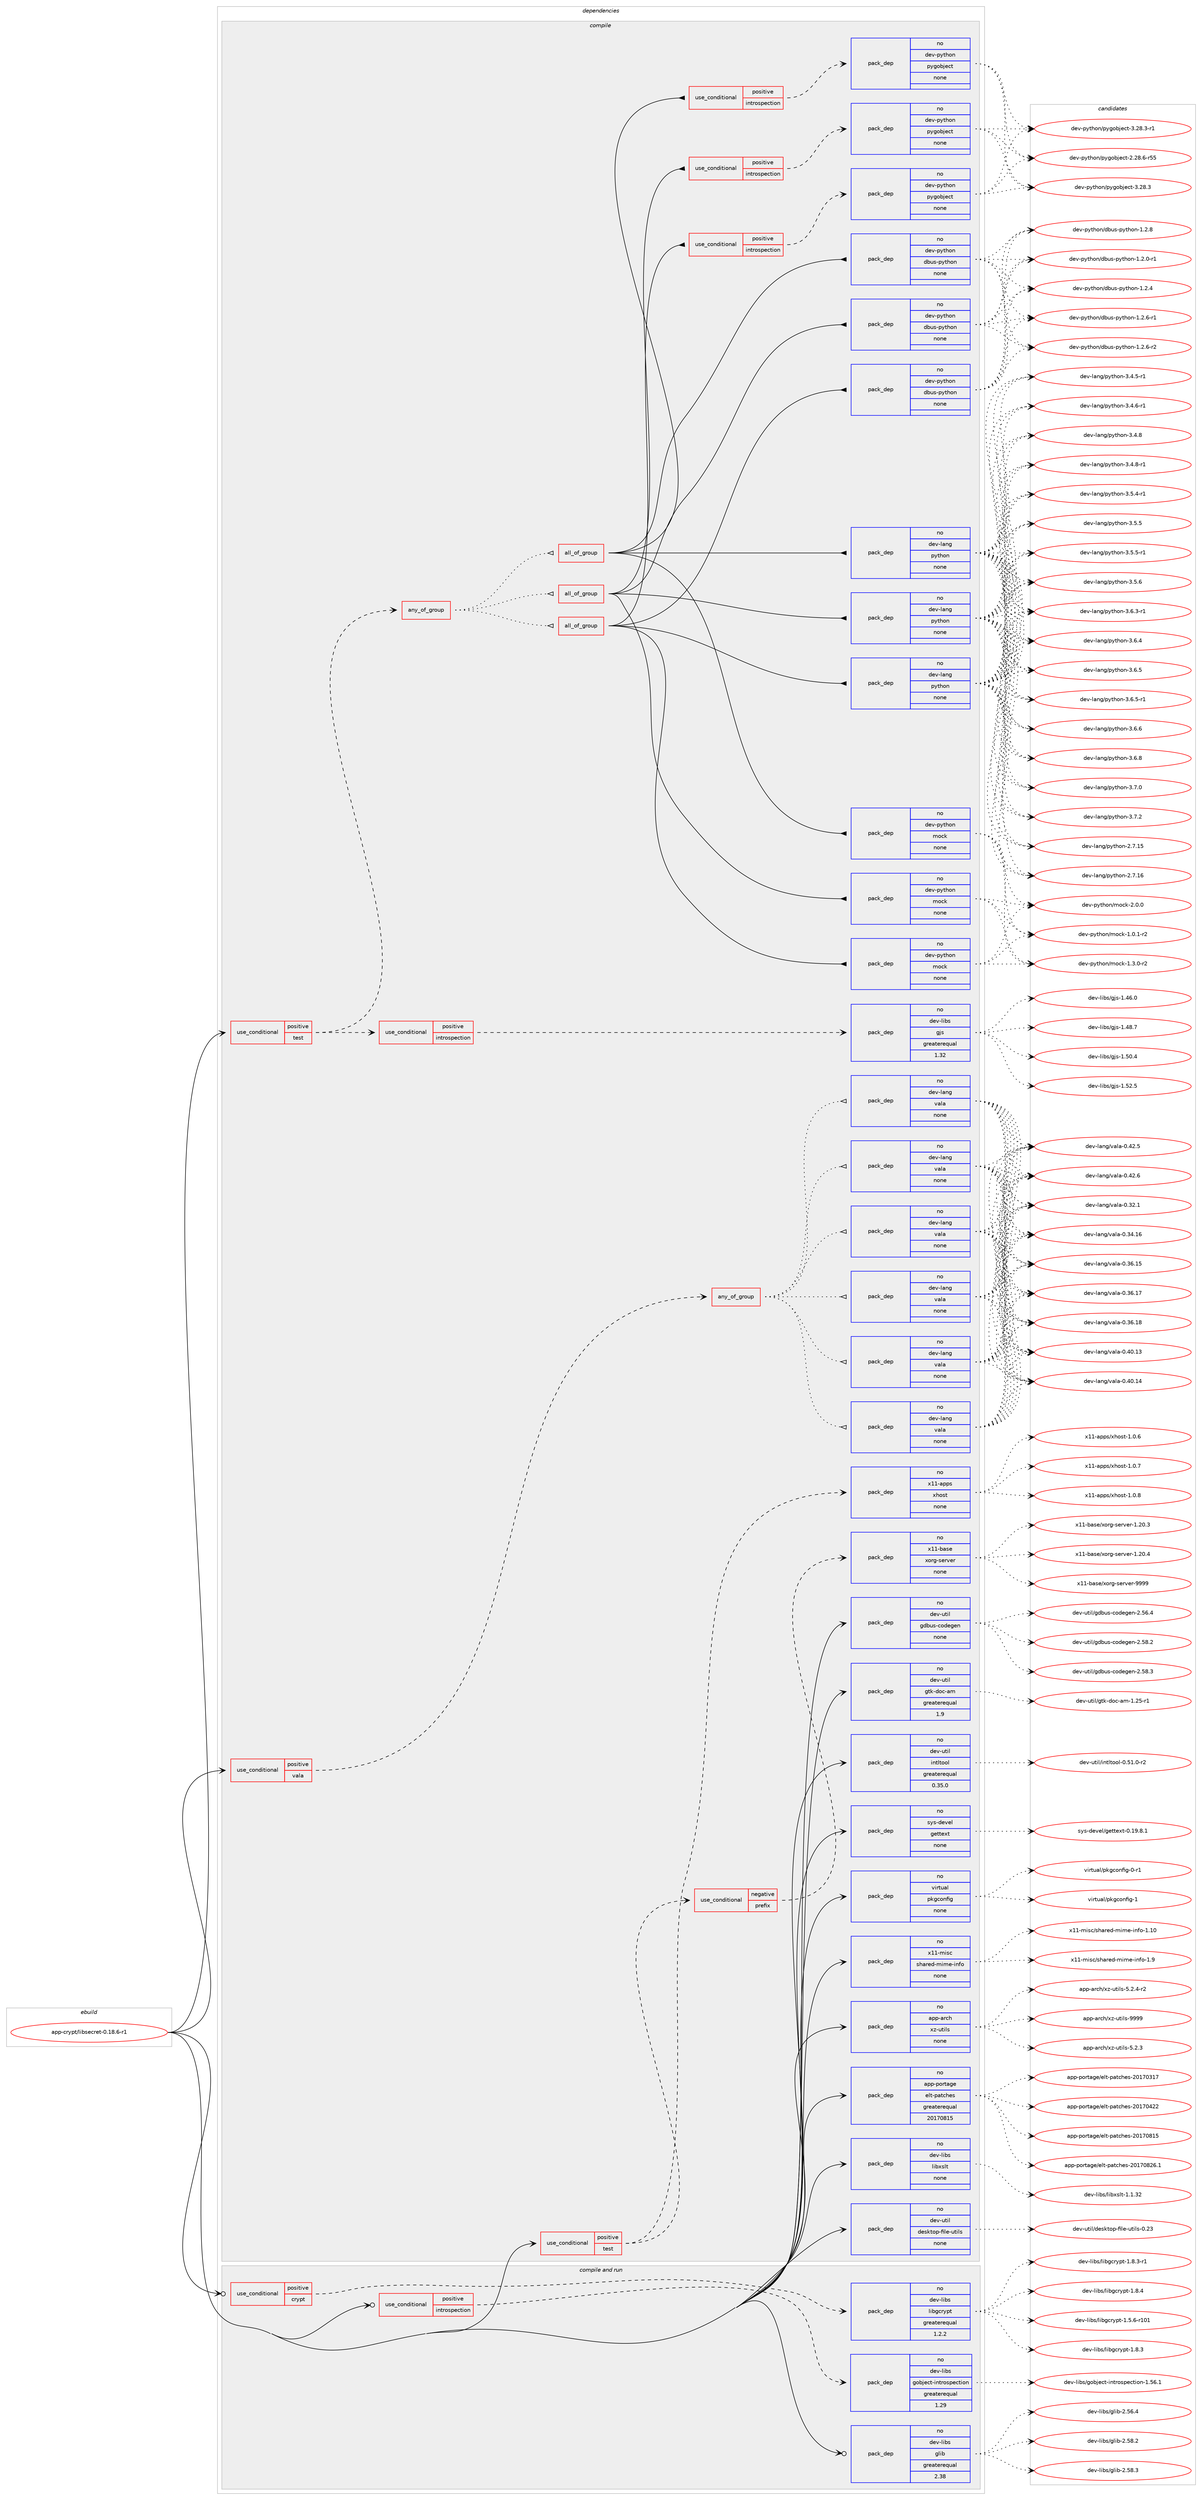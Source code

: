 digraph prolog {

# *************
# Graph options
# *************

newrank=true;
concentrate=true;
compound=true;
graph [rankdir=LR,fontname=Helvetica,fontsize=10,ranksep=1.5];#, ranksep=2.5, nodesep=0.2];
edge  [arrowhead=vee];
node  [fontname=Helvetica,fontsize=10];

# **********
# The ebuild
# **********

subgraph cluster_leftcol {
color=gray;
rank=same;
label=<<i>ebuild</i>>;
id [label="app-crypt/libsecret-0.18.6-r1", color=red, width=4, href="../app-crypt/libsecret-0.18.6-r1.svg"];
}

# ****************
# The dependencies
# ****************

subgraph cluster_midcol {
color=gray;
label=<<i>dependencies</i>>;
subgraph cluster_compile {
fillcolor="#eeeeee";
style=filled;
label=<<i>compile</i>>;
subgraph cond347772 {
dependency1276072 [label=<<TABLE BORDER="0" CELLBORDER="1" CELLSPACING="0" CELLPADDING="4"><TR><TD ROWSPAN="3" CELLPADDING="10">use_conditional</TD></TR><TR><TD>positive</TD></TR><TR><TD>test</TD></TR></TABLE>>, shape=none, color=red];
subgraph any19298 {
dependency1276073 [label=<<TABLE BORDER="0" CELLBORDER="1" CELLSPACING="0" CELLPADDING="4"><TR><TD CELLPADDING="10">any_of_group</TD></TR></TABLE>>, shape=none, color=red];subgraph all524 {
dependency1276074 [label=<<TABLE BORDER="0" CELLBORDER="1" CELLSPACING="0" CELLPADDING="4"><TR><TD CELLPADDING="10">all_of_group</TD></TR></TABLE>>, shape=none, color=red];subgraph pack908481 {
dependency1276075 [label=<<TABLE BORDER="0" CELLBORDER="1" CELLSPACING="0" CELLPADDING="4" WIDTH="220"><TR><TD ROWSPAN="6" CELLPADDING="30">pack_dep</TD></TR><TR><TD WIDTH="110">no</TD></TR><TR><TD>dev-lang</TD></TR><TR><TD>python</TD></TR><TR><TD>none</TD></TR><TR><TD></TD></TR></TABLE>>, shape=none, color=blue];
}
dependency1276074:e -> dependency1276075:w [weight=20,style="solid",arrowhead="inv"];
subgraph pack908482 {
dependency1276076 [label=<<TABLE BORDER="0" CELLBORDER="1" CELLSPACING="0" CELLPADDING="4" WIDTH="220"><TR><TD ROWSPAN="6" CELLPADDING="30">pack_dep</TD></TR><TR><TD WIDTH="110">no</TD></TR><TR><TD>dev-python</TD></TR><TR><TD>mock</TD></TR><TR><TD>none</TD></TR><TR><TD></TD></TR></TABLE>>, shape=none, color=blue];
}
dependency1276074:e -> dependency1276076:w [weight=20,style="solid",arrowhead="inv"];
subgraph pack908483 {
dependency1276077 [label=<<TABLE BORDER="0" CELLBORDER="1" CELLSPACING="0" CELLPADDING="4" WIDTH="220"><TR><TD ROWSPAN="6" CELLPADDING="30">pack_dep</TD></TR><TR><TD WIDTH="110">no</TD></TR><TR><TD>dev-python</TD></TR><TR><TD>dbus-python</TD></TR><TR><TD>none</TD></TR><TR><TD></TD></TR></TABLE>>, shape=none, color=blue];
}
dependency1276074:e -> dependency1276077:w [weight=20,style="solid",arrowhead="inv"];
subgraph cond347773 {
dependency1276078 [label=<<TABLE BORDER="0" CELLBORDER="1" CELLSPACING="0" CELLPADDING="4"><TR><TD ROWSPAN="3" CELLPADDING="10">use_conditional</TD></TR><TR><TD>positive</TD></TR><TR><TD>introspection</TD></TR></TABLE>>, shape=none, color=red];
subgraph pack908484 {
dependency1276079 [label=<<TABLE BORDER="0" CELLBORDER="1" CELLSPACING="0" CELLPADDING="4" WIDTH="220"><TR><TD ROWSPAN="6" CELLPADDING="30">pack_dep</TD></TR><TR><TD WIDTH="110">no</TD></TR><TR><TD>dev-python</TD></TR><TR><TD>pygobject</TD></TR><TR><TD>none</TD></TR><TR><TD></TD></TR></TABLE>>, shape=none, color=blue];
}
dependency1276078:e -> dependency1276079:w [weight=20,style="dashed",arrowhead="vee"];
}
dependency1276074:e -> dependency1276078:w [weight=20,style="solid",arrowhead="inv"];
}
dependency1276073:e -> dependency1276074:w [weight=20,style="dotted",arrowhead="oinv"];
subgraph all525 {
dependency1276080 [label=<<TABLE BORDER="0" CELLBORDER="1" CELLSPACING="0" CELLPADDING="4"><TR><TD CELLPADDING="10">all_of_group</TD></TR></TABLE>>, shape=none, color=red];subgraph pack908485 {
dependency1276081 [label=<<TABLE BORDER="0" CELLBORDER="1" CELLSPACING="0" CELLPADDING="4" WIDTH="220"><TR><TD ROWSPAN="6" CELLPADDING="30">pack_dep</TD></TR><TR><TD WIDTH="110">no</TD></TR><TR><TD>dev-lang</TD></TR><TR><TD>python</TD></TR><TR><TD>none</TD></TR><TR><TD></TD></TR></TABLE>>, shape=none, color=blue];
}
dependency1276080:e -> dependency1276081:w [weight=20,style="solid",arrowhead="inv"];
subgraph pack908486 {
dependency1276082 [label=<<TABLE BORDER="0" CELLBORDER="1" CELLSPACING="0" CELLPADDING="4" WIDTH="220"><TR><TD ROWSPAN="6" CELLPADDING="30">pack_dep</TD></TR><TR><TD WIDTH="110">no</TD></TR><TR><TD>dev-python</TD></TR><TR><TD>mock</TD></TR><TR><TD>none</TD></TR><TR><TD></TD></TR></TABLE>>, shape=none, color=blue];
}
dependency1276080:e -> dependency1276082:w [weight=20,style="solid",arrowhead="inv"];
subgraph pack908487 {
dependency1276083 [label=<<TABLE BORDER="0" CELLBORDER="1" CELLSPACING="0" CELLPADDING="4" WIDTH="220"><TR><TD ROWSPAN="6" CELLPADDING="30">pack_dep</TD></TR><TR><TD WIDTH="110">no</TD></TR><TR><TD>dev-python</TD></TR><TR><TD>dbus-python</TD></TR><TR><TD>none</TD></TR><TR><TD></TD></TR></TABLE>>, shape=none, color=blue];
}
dependency1276080:e -> dependency1276083:w [weight=20,style="solid",arrowhead="inv"];
subgraph cond347774 {
dependency1276084 [label=<<TABLE BORDER="0" CELLBORDER="1" CELLSPACING="0" CELLPADDING="4"><TR><TD ROWSPAN="3" CELLPADDING="10">use_conditional</TD></TR><TR><TD>positive</TD></TR><TR><TD>introspection</TD></TR></TABLE>>, shape=none, color=red];
subgraph pack908488 {
dependency1276085 [label=<<TABLE BORDER="0" CELLBORDER="1" CELLSPACING="0" CELLPADDING="4" WIDTH="220"><TR><TD ROWSPAN="6" CELLPADDING="30">pack_dep</TD></TR><TR><TD WIDTH="110">no</TD></TR><TR><TD>dev-python</TD></TR><TR><TD>pygobject</TD></TR><TR><TD>none</TD></TR><TR><TD></TD></TR></TABLE>>, shape=none, color=blue];
}
dependency1276084:e -> dependency1276085:w [weight=20,style="dashed",arrowhead="vee"];
}
dependency1276080:e -> dependency1276084:w [weight=20,style="solid",arrowhead="inv"];
}
dependency1276073:e -> dependency1276080:w [weight=20,style="dotted",arrowhead="oinv"];
subgraph all526 {
dependency1276086 [label=<<TABLE BORDER="0" CELLBORDER="1" CELLSPACING="0" CELLPADDING="4"><TR><TD CELLPADDING="10">all_of_group</TD></TR></TABLE>>, shape=none, color=red];subgraph pack908489 {
dependency1276087 [label=<<TABLE BORDER="0" CELLBORDER="1" CELLSPACING="0" CELLPADDING="4" WIDTH="220"><TR><TD ROWSPAN="6" CELLPADDING="30">pack_dep</TD></TR><TR><TD WIDTH="110">no</TD></TR><TR><TD>dev-lang</TD></TR><TR><TD>python</TD></TR><TR><TD>none</TD></TR><TR><TD></TD></TR></TABLE>>, shape=none, color=blue];
}
dependency1276086:e -> dependency1276087:w [weight=20,style="solid",arrowhead="inv"];
subgraph pack908490 {
dependency1276088 [label=<<TABLE BORDER="0" CELLBORDER="1" CELLSPACING="0" CELLPADDING="4" WIDTH="220"><TR><TD ROWSPAN="6" CELLPADDING="30">pack_dep</TD></TR><TR><TD WIDTH="110">no</TD></TR><TR><TD>dev-python</TD></TR><TR><TD>mock</TD></TR><TR><TD>none</TD></TR><TR><TD></TD></TR></TABLE>>, shape=none, color=blue];
}
dependency1276086:e -> dependency1276088:w [weight=20,style="solid",arrowhead="inv"];
subgraph pack908491 {
dependency1276089 [label=<<TABLE BORDER="0" CELLBORDER="1" CELLSPACING="0" CELLPADDING="4" WIDTH="220"><TR><TD ROWSPAN="6" CELLPADDING="30">pack_dep</TD></TR><TR><TD WIDTH="110">no</TD></TR><TR><TD>dev-python</TD></TR><TR><TD>dbus-python</TD></TR><TR><TD>none</TD></TR><TR><TD></TD></TR></TABLE>>, shape=none, color=blue];
}
dependency1276086:e -> dependency1276089:w [weight=20,style="solid",arrowhead="inv"];
subgraph cond347775 {
dependency1276090 [label=<<TABLE BORDER="0" CELLBORDER="1" CELLSPACING="0" CELLPADDING="4"><TR><TD ROWSPAN="3" CELLPADDING="10">use_conditional</TD></TR><TR><TD>positive</TD></TR><TR><TD>introspection</TD></TR></TABLE>>, shape=none, color=red];
subgraph pack908492 {
dependency1276091 [label=<<TABLE BORDER="0" CELLBORDER="1" CELLSPACING="0" CELLPADDING="4" WIDTH="220"><TR><TD ROWSPAN="6" CELLPADDING="30">pack_dep</TD></TR><TR><TD WIDTH="110">no</TD></TR><TR><TD>dev-python</TD></TR><TR><TD>pygobject</TD></TR><TR><TD>none</TD></TR><TR><TD></TD></TR></TABLE>>, shape=none, color=blue];
}
dependency1276090:e -> dependency1276091:w [weight=20,style="dashed",arrowhead="vee"];
}
dependency1276086:e -> dependency1276090:w [weight=20,style="solid",arrowhead="inv"];
}
dependency1276073:e -> dependency1276086:w [weight=20,style="dotted",arrowhead="oinv"];
}
dependency1276072:e -> dependency1276073:w [weight=20,style="dashed",arrowhead="vee"];
subgraph cond347776 {
dependency1276092 [label=<<TABLE BORDER="0" CELLBORDER="1" CELLSPACING="0" CELLPADDING="4"><TR><TD ROWSPAN="3" CELLPADDING="10">use_conditional</TD></TR><TR><TD>positive</TD></TR><TR><TD>introspection</TD></TR></TABLE>>, shape=none, color=red];
subgraph pack908493 {
dependency1276093 [label=<<TABLE BORDER="0" CELLBORDER="1" CELLSPACING="0" CELLPADDING="4" WIDTH="220"><TR><TD ROWSPAN="6" CELLPADDING="30">pack_dep</TD></TR><TR><TD WIDTH="110">no</TD></TR><TR><TD>dev-libs</TD></TR><TR><TD>gjs</TD></TR><TR><TD>greaterequal</TD></TR><TR><TD>1.32</TD></TR></TABLE>>, shape=none, color=blue];
}
dependency1276092:e -> dependency1276093:w [weight=20,style="dashed",arrowhead="vee"];
}
dependency1276072:e -> dependency1276092:w [weight=20,style="dashed",arrowhead="vee"];
}
id:e -> dependency1276072:w [weight=20,style="solid",arrowhead="vee"];
subgraph cond347777 {
dependency1276094 [label=<<TABLE BORDER="0" CELLBORDER="1" CELLSPACING="0" CELLPADDING="4"><TR><TD ROWSPAN="3" CELLPADDING="10">use_conditional</TD></TR><TR><TD>positive</TD></TR><TR><TD>test</TD></TR></TABLE>>, shape=none, color=red];
subgraph cond347778 {
dependency1276095 [label=<<TABLE BORDER="0" CELLBORDER="1" CELLSPACING="0" CELLPADDING="4"><TR><TD ROWSPAN="3" CELLPADDING="10">use_conditional</TD></TR><TR><TD>negative</TD></TR><TR><TD>prefix</TD></TR></TABLE>>, shape=none, color=red];
subgraph pack908494 {
dependency1276096 [label=<<TABLE BORDER="0" CELLBORDER="1" CELLSPACING="0" CELLPADDING="4" WIDTH="220"><TR><TD ROWSPAN="6" CELLPADDING="30">pack_dep</TD></TR><TR><TD WIDTH="110">no</TD></TR><TR><TD>x11-base</TD></TR><TR><TD>xorg-server</TD></TR><TR><TD>none</TD></TR><TR><TD></TD></TR></TABLE>>, shape=none, color=blue];
}
dependency1276095:e -> dependency1276096:w [weight=20,style="dashed",arrowhead="vee"];
}
dependency1276094:e -> dependency1276095:w [weight=20,style="dashed",arrowhead="vee"];
subgraph pack908495 {
dependency1276097 [label=<<TABLE BORDER="0" CELLBORDER="1" CELLSPACING="0" CELLPADDING="4" WIDTH="220"><TR><TD ROWSPAN="6" CELLPADDING="30">pack_dep</TD></TR><TR><TD WIDTH="110">no</TD></TR><TR><TD>x11-apps</TD></TR><TR><TD>xhost</TD></TR><TR><TD>none</TD></TR><TR><TD></TD></TR></TABLE>>, shape=none, color=blue];
}
dependency1276094:e -> dependency1276097:w [weight=20,style="dashed",arrowhead="vee"];
}
id:e -> dependency1276094:w [weight=20,style="solid",arrowhead="vee"];
subgraph cond347779 {
dependency1276098 [label=<<TABLE BORDER="0" CELLBORDER="1" CELLSPACING="0" CELLPADDING="4"><TR><TD ROWSPAN="3" CELLPADDING="10">use_conditional</TD></TR><TR><TD>positive</TD></TR><TR><TD>vala</TD></TR></TABLE>>, shape=none, color=red];
subgraph any19299 {
dependency1276099 [label=<<TABLE BORDER="0" CELLBORDER="1" CELLSPACING="0" CELLPADDING="4"><TR><TD CELLPADDING="10">any_of_group</TD></TR></TABLE>>, shape=none, color=red];subgraph pack908496 {
dependency1276100 [label=<<TABLE BORDER="0" CELLBORDER="1" CELLSPACING="0" CELLPADDING="4" WIDTH="220"><TR><TD ROWSPAN="6" CELLPADDING="30">pack_dep</TD></TR><TR><TD WIDTH="110">no</TD></TR><TR><TD>dev-lang</TD></TR><TR><TD>vala</TD></TR><TR><TD>none</TD></TR><TR><TD></TD></TR></TABLE>>, shape=none, color=blue];
}
dependency1276099:e -> dependency1276100:w [weight=20,style="dotted",arrowhead="oinv"];
subgraph pack908497 {
dependency1276101 [label=<<TABLE BORDER="0" CELLBORDER="1" CELLSPACING="0" CELLPADDING="4" WIDTH="220"><TR><TD ROWSPAN="6" CELLPADDING="30">pack_dep</TD></TR><TR><TD WIDTH="110">no</TD></TR><TR><TD>dev-lang</TD></TR><TR><TD>vala</TD></TR><TR><TD>none</TD></TR><TR><TD></TD></TR></TABLE>>, shape=none, color=blue];
}
dependency1276099:e -> dependency1276101:w [weight=20,style="dotted",arrowhead="oinv"];
subgraph pack908498 {
dependency1276102 [label=<<TABLE BORDER="0" CELLBORDER="1" CELLSPACING="0" CELLPADDING="4" WIDTH="220"><TR><TD ROWSPAN="6" CELLPADDING="30">pack_dep</TD></TR><TR><TD WIDTH="110">no</TD></TR><TR><TD>dev-lang</TD></TR><TR><TD>vala</TD></TR><TR><TD>none</TD></TR><TR><TD></TD></TR></TABLE>>, shape=none, color=blue];
}
dependency1276099:e -> dependency1276102:w [weight=20,style="dotted",arrowhead="oinv"];
subgraph pack908499 {
dependency1276103 [label=<<TABLE BORDER="0" CELLBORDER="1" CELLSPACING="0" CELLPADDING="4" WIDTH="220"><TR><TD ROWSPAN="6" CELLPADDING="30">pack_dep</TD></TR><TR><TD WIDTH="110">no</TD></TR><TR><TD>dev-lang</TD></TR><TR><TD>vala</TD></TR><TR><TD>none</TD></TR><TR><TD></TD></TR></TABLE>>, shape=none, color=blue];
}
dependency1276099:e -> dependency1276103:w [weight=20,style="dotted",arrowhead="oinv"];
subgraph pack908500 {
dependency1276104 [label=<<TABLE BORDER="0" CELLBORDER="1" CELLSPACING="0" CELLPADDING="4" WIDTH="220"><TR><TD ROWSPAN="6" CELLPADDING="30">pack_dep</TD></TR><TR><TD WIDTH="110">no</TD></TR><TR><TD>dev-lang</TD></TR><TR><TD>vala</TD></TR><TR><TD>none</TD></TR><TR><TD></TD></TR></TABLE>>, shape=none, color=blue];
}
dependency1276099:e -> dependency1276104:w [weight=20,style="dotted",arrowhead="oinv"];
subgraph pack908501 {
dependency1276105 [label=<<TABLE BORDER="0" CELLBORDER="1" CELLSPACING="0" CELLPADDING="4" WIDTH="220"><TR><TD ROWSPAN="6" CELLPADDING="30">pack_dep</TD></TR><TR><TD WIDTH="110">no</TD></TR><TR><TD>dev-lang</TD></TR><TR><TD>vala</TD></TR><TR><TD>none</TD></TR><TR><TD></TD></TR></TABLE>>, shape=none, color=blue];
}
dependency1276099:e -> dependency1276105:w [weight=20,style="dotted",arrowhead="oinv"];
}
dependency1276098:e -> dependency1276099:w [weight=20,style="dashed",arrowhead="vee"];
}
id:e -> dependency1276098:w [weight=20,style="solid",arrowhead="vee"];
subgraph pack908502 {
dependency1276106 [label=<<TABLE BORDER="0" CELLBORDER="1" CELLSPACING="0" CELLPADDING="4" WIDTH="220"><TR><TD ROWSPAN="6" CELLPADDING="30">pack_dep</TD></TR><TR><TD WIDTH="110">no</TD></TR><TR><TD>app-arch</TD></TR><TR><TD>xz-utils</TD></TR><TR><TD>none</TD></TR><TR><TD></TD></TR></TABLE>>, shape=none, color=blue];
}
id:e -> dependency1276106:w [weight=20,style="solid",arrowhead="vee"];
subgraph pack908503 {
dependency1276107 [label=<<TABLE BORDER="0" CELLBORDER="1" CELLSPACING="0" CELLPADDING="4" WIDTH="220"><TR><TD ROWSPAN="6" CELLPADDING="30">pack_dep</TD></TR><TR><TD WIDTH="110">no</TD></TR><TR><TD>app-portage</TD></TR><TR><TD>elt-patches</TD></TR><TR><TD>greaterequal</TD></TR><TR><TD>20170815</TD></TR></TABLE>>, shape=none, color=blue];
}
id:e -> dependency1276107:w [weight=20,style="solid",arrowhead="vee"];
subgraph pack908504 {
dependency1276108 [label=<<TABLE BORDER="0" CELLBORDER="1" CELLSPACING="0" CELLPADDING="4" WIDTH="220"><TR><TD ROWSPAN="6" CELLPADDING="30">pack_dep</TD></TR><TR><TD WIDTH="110">no</TD></TR><TR><TD>dev-libs</TD></TR><TR><TD>libxslt</TD></TR><TR><TD>none</TD></TR><TR><TD></TD></TR></TABLE>>, shape=none, color=blue];
}
id:e -> dependency1276108:w [weight=20,style="solid",arrowhead="vee"];
subgraph pack908505 {
dependency1276109 [label=<<TABLE BORDER="0" CELLBORDER="1" CELLSPACING="0" CELLPADDING="4" WIDTH="220"><TR><TD ROWSPAN="6" CELLPADDING="30">pack_dep</TD></TR><TR><TD WIDTH="110">no</TD></TR><TR><TD>dev-util</TD></TR><TR><TD>desktop-file-utils</TD></TR><TR><TD>none</TD></TR><TR><TD></TD></TR></TABLE>>, shape=none, color=blue];
}
id:e -> dependency1276109:w [weight=20,style="solid",arrowhead="vee"];
subgraph pack908506 {
dependency1276110 [label=<<TABLE BORDER="0" CELLBORDER="1" CELLSPACING="0" CELLPADDING="4" WIDTH="220"><TR><TD ROWSPAN="6" CELLPADDING="30">pack_dep</TD></TR><TR><TD WIDTH="110">no</TD></TR><TR><TD>dev-util</TD></TR><TR><TD>gdbus-codegen</TD></TR><TR><TD>none</TD></TR><TR><TD></TD></TR></TABLE>>, shape=none, color=blue];
}
id:e -> dependency1276110:w [weight=20,style="solid",arrowhead="vee"];
subgraph pack908507 {
dependency1276111 [label=<<TABLE BORDER="0" CELLBORDER="1" CELLSPACING="0" CELLPADDING="4" WIDTH="220"><TR><TD ROWSPAN="6" CELLPADDING="30">pack_dep</TD></TR><TR><TD WIDTH="110">no</TD></TR><TR><TD>dev-util</TD></TR><TR><TD>gtk-doc-am</TD></TR><TR><TD>greaterequal</TD></TR><TR><TD>1.9</TD></TR></TABLE>>, shape=none, color=blue];
}
id:e -> dependency1276111:w [weight=20,style="solid",arrowhead="vee"];
subgraph pack908508 {
dependency1276112 [label=<<TABLE BORDER="0" CELLBORDER="1" CELLSPACING="0" CELLPADDING="4" WIDTH="220"><TR><TD ROWSPAN="6" CELLPADDING="30">pack_dep</TD></TR><TR><TD WIDTH="110">no</TD></TR><TR><TD>dev-util</TD></TR><TR><TD>intltool</TD></TR><TR><TD>greaterequal</TD></TR><TR><TD>0.35.0</TD></TR></TABLE>>, shape=none, color=blue];
}
id:e -> dependency1276112:w [weight=20,style="solid",arrowhead="vee"];
subgraph pack908509 {
dependency1276113 [label=<<TABLE BORDER="0" CELLBORDER="1" CELLSPACING="0" CELLPADDING="4" WIDTH="220"><TR><TD ROWSPAN="6" CELLPADDING="30">pack_dep</TD></TR><TR><TD WIDTH="110">no</TD></TR><TR><TD>sys-devel</TD></TR><TR><TD>gettext</TD></TR><TR><TD>none</TD></TR><TR><TD></TD></TR></TABLE>>, shape=none, color=blue];
}
id:e -> dependency1276113:w [weight=20,style="solid",arrowhead="vee"];
subgraph pack908510 {
dependency1276114 [label=<<TABLE BORDER="0" CELLBORDER="1" CELLSPACING="0" CELLPADDING="4" WIDTH="220"><TR><TD ROWSPAN="6" CELLPADDING="30">pack_dep</TD></TR><TR><TD WIDTH="110">no</TD></TR><TR><TD>virtual</TD></TR><TR><TD>pkgconfig</TD></TR><TR><TD>none</TD></TR><TR><TD></TD></TR></TABLE>>, shape=none, color=blue];
}
id:e -> dependency1276114:w [weight=20,style="solid",arrowhead="vee"];
subgraph pack908511 {
dependency1276115 [label=<<TABLE BORDER="0" CELLBORDER="1" CELLSPACING="0" CELLPADDING="4" WIDTH="220"><TR><TD ROWSPAN="6" CELLPADDING="30">pack_dep</TD></TR><TR><TD WIDTH="110">no</TD></TR><TR><TD>x11-misc</TD></TR><TR><TD>shared-mime-info</TD></TR><TR><TD>none</TD></TR><TR><TD></TD></TR></TABLE>>, shape=none, color=blue];
}
id:e -> dependency1276115:w [weight=20,style="solid",arrowhead="vee"];
}
subgraph cluster_compileandrun {
fillcolor="#eeeeee";
style=filled;
label=<<i>compile and run</i>>;
subgraph cond347780 {
dependency1276116 [label=<<TABLE BORDER="0" CELLBORDER="1" CELLSPACING="0" CELLPADDING="4"><TR><TD ROWSPAN="3" CELLPADDING="10">use_conditional</TD></TR><TR><TD>positive</TD></TR><TR><TD>crypt</TD></TR></TABLE>>, shape=none, color=red];
subgraph pack908512 {
dependency1276117 [label=<<TABLE BORDER="0" CELLBORDER="1" CELLSPACING="0" CELLPADDING="4" WIDTH="220"><TR><TD ROWSPAN="6" CELLPADDING="30">pack_dep</TD></TR><TR><TD WIDTH="110">no</TD></TR><TR><TD>dev-libs</TD></TR><TR><TD>libgcrypt</TD></TR><TR><TD>greaterequal</TD></TR><TR><TD>1.2.2</TD></TR></TABLE>>, shape=none, color=blue];
}
dependency1276116:e -> dependency1276117:w [weight=20,style="dashed",arrowhead="vee"];
}
id:e -> dependency1276116:w [weight=20,style="solid",arrowhead="odotvee"];
subgraph cond347781 {
dependency1276118 [label=<<TABLE BORDER="0" CELLBORDER="1" CELLSPACING="0" CELLPADDING="4"><TR><TD ROWSPAN="3" CELLPADDING="10">use_conditional</TD></TR><TR><TD>positive</TD></TR><TR><TD>introspection</TD></TR></TABLE>>, shape=none, color=red];
subgraph pack908513 {
dependency1276119 [label=<<TABLE BORDER="0" CELLBORDER="1" CELLSPACING="0" CELLPADDING="4" WIDTH="220"><TR><TD ROWSPAN="6" CELLPADDING="30">pack_dep</TD></TR><TR><TD WIDTH="110">no</TD></TR><TR><TD>dev-libs</TD></TR><TR><TD>gobject-introspection</TD></TR><TR><TD>greaterequal</TD></TR><TR><TD>1.29</TD></TR></TABLE>>, shape=none, color=blue];
}
dependency1276118:e -> dependency1276119:w [weight=20,style="dashed",arrowhead="vee"];
}
id:e -> dependency1276118:w [weight=20,style="solid",arrowhead="odotvee"];
subgraph pack908514 {
dependency1276120 [label=<<TABLE BORDER="0" CELLBORDER="1" CELLSPACING="0" CELLPADDING="4" WIDTH="220"><TR><TD ROWSPAN="6" CELLPADDING="30">pack_dep</TD></TR><TR><TD WIDTH="110">no</TD></TR><TR><TD>dev-libs</TD></TR><TR><TD>glib</TD></TR><TR><TD>greaterequal</TD></TR><TR><TD>2.38</TD></TR></TABLE>>, shape=none, color=blue];
}
id:e -> dependency1276120:w [weight=20,style="solid",arrowhead="odotvee"];
}
subgraph cluster_run {
fillcolor="#eeeeee";
style=filled;
label=<<i>run</i>>;
}
}

# **************
# The candidates
# **************

subgraph cluster_choices {
rank=same;
color=gray;
label=<<i>candidates</i>>;

subgraph choice908481 {
color=black;
nodesep=1;
choice10010111845108971101034711212111610411111045504655464953 [label="dev-lang/python-2.7.15", color=red, width=4,href="../dev-lang/python-2.7.15.svg"];
choice10010111845108971101034711212111610411111045504655464954 [label="dev-lang/python-2.7.16", color=red, width=4,href="../dev-lang/python-2.7.16.svg"];
choice1001011184510897110103471121211161041111104551465246534511449 [label="dev-lang/python-3.4.5-r1", color=red, width=4,href="../dev-lang/python-3.4.5-r1.svg"];
choice1001011184510897110103471121211161041111104551465246544511449 [label="dev-lang/python-3.4.6-r1", color=red, width=4,href="../dev-lang/python-3.4.6-r1.svg"];
choice100101118451089711010347112121116104111110455146524656 [label="dev-lang/python-3.4.8", color=red, width=4,href="../dev-lang/python-3.4.8.svg"];
choice1001011184510897110103471121211161041111104551465246564511449 [label="dev-lang/python-3.4.8-r1", color=red, width=4,href="../dev-lang/python-3.4.8-r1.svg"];
choice1001011184510897110103471121211161041111104551465346524511449 [label="dev-lang/python-3.5.4-r1", color=red, width=4,href="../dev-lang/python-3.5.4-r1.svg"];
choice100101118451089711010347112121116104111110455146534653 [label="dev-lang/python-3.5.5", color=red, width=4,href="../dev-lang/python-3.5.5.svg"];
choice1001011184510897110103471121211161041111104551465346534511449 [label="dev-lang/python-3.5.5-r1", color=red, width=4,href="../dev-lang/python-3.5.5-r1.svg"];
choice100101118451089711010347112121116104111110455146534654 [label="dev-lang/python-3.5.6", color=red, width=4,href="../dev-lang/python-3.5.6.svg"];
choice1001011184510897110103471121211161041111104551465446514511449 [label="dev-lang/python-3.6.3-r1", color=red, width=4,href="../dev-lang/python-3.6.3-r1.svg"];
choice100101118451089711010347112121116104111110455146544652 [label="dev-lang/python-3.6.4", color=red, width=4,href="../dev-lang/python-3.6.4.svg"];
choice100101118451089711010347112121116104111110455146544653 [label="dev-lang/python-3.6.5", color=red, width=4,href="../dev-lang/python-3.6.5.svg"];
choice1001011184510897110103471121211161041111104551465446534511449 [label="dev-lang/python-3.6.5-r1", color=red, width=4,href="../dev-lang/python-3.6.5-r1.svg"];
choice100101118451089711010347112121116104111110455146544654 [label="dev-lang/python-3.6.6", color=red, width=4,href="../dev-lang/python-3.6.6.svg"];
choice100101118451089711010347112121116104111110455146544656 [label="dev-lang/python-3.6.8", color=red, width=4,href="../dev-lang/python-3.6.8.svg"];
choice100101118451089711010347112121116104111110455146554648 [label="dev-lang/python-3.7.0", color=red, width=4,href="../dev-lang/python-3.7.0.svg"];
choice100101118451089711010347112121116104111110455146554650 [label="dev-lang/python-3.7.2", color=red, width=4,href="../dev-lang/python-3.7.2.svg"];
dependency1276075:e -> choice10010111845108971101034711212111610411111045504655464953:w [style=dotted,weight="100"];
dependency1276075:e -> choice10010111845108971101034711212111610411111045504655464954:w [style=dotted,weight="100"];
dependency1276075:e -> choice1001011184510897110103471121211161041111104551465246534511449:w [style=dotted,weight="100"];
dependency1276075:e -> choice1001011184510897110103471121211161041111104551465246544511449:w [style=dotted,weight="100"];
dependency1276075:e -> choice100101118451089711010347112121116104111110455146524656:w [style=dotted,weight="100"];
dependency1276075:e -> choice1001011184510897110103471121211161041111104551465246564511449:w [style=dotted,weight="100"];
dependency1276075:e -> choice1001011184510897110103471121211161041111104551465346524511449:w [style=dotted,weight="100"];
dependency1276075:e -> choice100101118451089711010347112121116104111110455146534653:w [style=dotted,weight="100"];
dependency1276075:e -> choice1001011184510897110103471121211161041111104551465346534511449:w [style=dotted,weight="100"];
dependency1276075:e -> choice100101118451089711010347112121116104111110455146534654:w [style=dotted,weight="100"];
dependency1276075:e -> choice1001011184510897110103471121211161041111104551465446514511449:w [style=dotted,weight="100"];
dependency1276075:e -> choice100101118451089711010347112121116104111110455146544652:w [style=dotted,weight="100"];
dependency1276075:e -> choice100101118451089711010347112121116104111110455146544653:w [style=dotted,weight="100"];
dependency1276075:e -> choice1001011184510897110103471121211161041111104551465446534511449:w [style=dotted,weight="100"];
dependency1276075:e -> choice100101118451089711010347112121116104111110455146544654:w [style=dotted,weight="100"];
dependency1276075:e -> choice100101118451089711010347112121116104111110455146544656:w [style=dotted,weight="100"];
dependency1276075:e -> choice100101118451089711010347112121116104111110455146554648:w [style=dotted,weight="100"];
dependency1276075:e -> choice100101118451089711010347112121116104111110455146554650:w [style=dotted,weight="100"];
}
subgraph choice908482 {
color=black;
nodesep=1;
choice1001011184511212111610411111047109111991074549464846494511450 [label="dev-python/mock-1.0.1-r2", color=red, width=4,href="../dev-python/mock-1.0.1-r2.svg"];
choice1001011184511212111610411111047109111991074549465146484511450 [label="dev-python/mock-1.3.0-r2", color=red, width=4,href="../dev-python/mock-1.3.0-r2.svg"];
choice100101118451121211161041111104710911199107455046484648 [label="dev-python/mock-2.0.0", color=red, width=4,href="../dev-python/mock-2.0.0.svg"];
dependency1276076:e -> choice1001011184511212111610411111047109111991074549464846494511450:w [style=dotted,weight="100"];
dependency1276076:e -> choice1001011184511212111610411111047109111991074549465146484511450:w [style=dotted,weight="100"];
dependency1276076:e -> choice100101118451121211161041111104710911199107455046484648:w [style=dotted,weight="100"];
}
subgraph choice908483 {
color=black;
nodesep=1;
choice100101118451121211161041111104710098117115451121211161041111104549465046484511449 [label="dev-python/dbus-python-1.2.0-r1", color=red, width=4,href="../dev-python/dbus-python-1.2.0-r1.svg"];
choice10010111845112121116104111110471009811711545112121116104111110454946504652 [label="dev-python/dbus-python-1.2.4", color=red, width=4,href="../dev-python/dbus-python-1.2.4.svg"];
choice100101118451121211161041111104710098117115451121211161041111104549465046544511449 [label="dev-python/dbus-python-1.2.6-r1", color=red, width=4,href="../dev-python/dbus-python-1.2.6-r1.svg"];
choice100101118451121211161041111104710098117115451121211161041111104549465046544511450 [label="dev-python/dbus-python-1.2.6-r2", color=red, width=4,href="../dev-python/dbus-python-1.2.6-r2.svg"];
choice10010111845112121116104111110471009811711545112121116104111110454946504656 [label="dev-python/dbus-python-1.2.8", color=red, width=4,href="../dev-python/dbus-python-1.2.8.svg"];
dependency1276077:e -> choice100101118451121211161041111104710098117115451121211161041111104549465046484511449:w [style=dotted,weight="100"];
dependency1276077:e -> choice10010111845112121116104111110471009811711545112121116104111110454946504652:w [style=dotted,weight="100"];
dependency1276077:e -> choice100101118451121211161041111104710098117115451121211161041111104549465046544511449:w [style=dotted,weight="100"];
dependency1276077:e -> choice100101118451121211161041111104710098117115451121211161041111104549465046544511450:w [style=dotted,weight="100"];
dependency1276077:e -> choice10010111845112121116104111110471009811711545112121116104111110454946504656:w [style=dotted,weight="100"];
}
subgraph choice908484 {
color=black;
nodesep=1;
choice1001011184511212111610411111047112121103111981061019911645504650564654451145353 [label="dev-python/pygobject-2.28.6-r55", color=red, width=4,href="../dev-python/pygobject-2.28.6-r55.svg"];
choice1001011184511212111610411111047112121103111981061019911645514650564651 [label="dev-python/pygobject-3.28.3", color=red, width=4,href="../dev-python/pygobject-3.28.3.svg"];
choice10010111845112121116104111110471121211031119810610199116455146505646514511449 [label="dev-python/pygobject-3.28.3-r1", color=red, width=4,href="../dev-python/pygobject-3.28.3-r1.svg"];
dependency1276079:e -> choice1001011184511212111610411111047112121103111981061019911645504650564654451145353:w [style=dotted,weight="100"];
dependency1276079:e -> choice1001011184511212111610411111047112121103111981061019911645514650564651:w [style=dotted,weight="100"];
dependency1276079:e -> choice10010111845112121116104111110471121211031119810610199116455146505646514511449:w [style=dotted,weight="100"];
}
subgraph choice908485 {
color=black;
nodesep=1;
choice10010111845108971101034711212111610411111045504655464953 [label="dev-lang/python-2.7.15", color=red, width=4,href="../dev-lang/python-2.7.15.svg"];
choice10010111845108971101034711212111610411111045504655464954 [label="dev-lang/python-2.7.16", color=red, width=4,href="../dev-lang/python-2.7.16.svg"];
choice1001011184510897110103471121211161041111104551465246534511449 [label="dev-lang/python-3.4.5-r1", color=red, width=4,href="../dev-lang/python-3.4.5-r1.svg"];
choice1001011184510897110103471121211161041111104551465246544511449 [label="dev-lang/python-3.4.6-r1", color=red, width=4,href="../dev-lang/python-3.4.6-r1.svg"];
choice100101118451089711010347112121116104111110455146524656 [label="dev-lang/python-3.4.8", color=red, width=4,href="../dev-lang/python-3.4.8.svg"];
choice1001011184510897110103471121211161041111104551465246564511449 [label="dev-lang/python-3.4.8-r1", color=red, width=4,href="../dev-lang/python-3.4.8-r1.svg"];
choice1001011184510897110103471121211161041111104551465346524511449 [label="dev-lang/python-3.5.4-r1", color=red, width=4,href="../dev-lang/python-3.5.4-r1.svg"];
choice100101118451089711010347112121116104111110455146534653 [label="dev-lang/python-3.5.5", color=red, width=4,href="../dev-lang/python-3.5.5.svg"];
choice1001011184510897110103471121211161041111104551465346534511449 [label="dev-lang/python-3.5.5-r1", color=red, width=4,href="../dev-lang/python-3.5.5-r1.svg"];
choice100101118451089711010347112121116104111110455146534654 [label="dev-lang/python-3.5.6", color=red, width=4,href="../dev-lang/python-3.5.6.svg"];
choice1001011184510897110103471121211161041111104551465446514511449 [label="dev-lang/python-3.6.3-r1", color=red, width=4,href="../dev-lang/python-3.6.3-r1.svg"];
choice100101118451089711010347112121116104111110455146544652 [label="dev-lang/python-3.6.4", color=red, width=4,href="../dev-lang/python-3.6.4.svg"];
choice100101118451089711010347112121116104111110455146544653 [label="dev-lang/python-3.6.5", color=red, width=4,href="../dev-lang/python-3.6.5.svg"];
choice1001011184510897110103471121211161041111104551465446534511449 [label="dev-lang/python-3.6.5-r1", color=red, width=4,href="../dev-lang/python-3.6.5-r1.svg"];
choice100101118451089711010347112121116104111110455146544654 [label="dev-lang/python-3.6.6", color=red, width=4,href="../dev-lang/python-3.6.6.svg"];
choice100101118451089711010347112121116104111110455146544656 [label="dev-lang/python-3.6.8", color=red, width=4,href="../dev-lang/python-3.6.8.svg"];
choice100101118451089711010347112121116104111110455146554648 [label="dev-lang/python-3.7.0", color=red, width=4,href="../dev-lang/python-3.7.0.svg"];
choice100101118451089711010347112121116104111110455146554650 [label="dev-lang/python-3.7.2", color=red, width=4,href="../dev-lang/python-3.7.2.svg"];
dependency1276081:e -> choice10010111845108971101034711212111610411111045504655464953:w [style=dotted,weight="100"];
dependency1276081:e -> choice10010111845108971101034711212111610411111045504655464954:w [style=dotted,weight="100"];
dependency1276081:e -> choice1001011184510897110103471121211161041111104551465246534511449:w [style=dotted,weight="100"];
dependency1276081:e -> choice1001011184510897110103471121211161041111104551465246544511449:w [style=dotted,weight="100"];
dependency1276081:e -> choice100101118451089711010347112121116104111110455146524656:w [style=dotted,weight="100"];
dependency1276081:e -> choice1001011184510897110103471121211161041111104551465246564511449:w [style=dotted,weight="100"];
dependency1276081:e -> choice1001011184510897110103471121211161041111104551465346524511449:w [style=dotted,weight="100"];
dependency1276081:e -> choice100101118451089711010347112121116104111110455146534653:w [style=dotted,weight="100"];
dependency1276081:e -> choice1001011184510897110103471121211161041111104551465346534511449:w [style=dotted,weight="100"];
dependency1276081:e -> choice100101118451089711010347112121116104111110455146534654:w [style=dotted,weight="100"];
dependency1276081:e -> choice1001011184510897110103471121211161041111104551465446514511449:w [style=dotted,weight="100"];
dependency1276081:e -> choice100101118451089711010347112121116104111110455146544652:w [style=dotted,weight="100"];
dependency1276081:e -> choice100101118451089711010347112121116104111110455146544653:w [style=dotted,weight="100"];
dependency1276081:e -> choice1001011184510897110103471121211161041111104551465446534511449:w [style=dotted,weight="100"];
dependency1276081:e -> choice100101118451089711010347112121116104111110455146544654:w [style=dotted,weight="100"];
dependency1276081:e -> choice100101118451089711010347112121116104111110455146544656:w [style=dotted,weight="100"];
dependency1276081:e -> choice100101118451089711010347112121116104111110455146554648:w [style=dotted,weight="100"];
dependency1276081:e -> choice100101118451089711010347112121116104111110455146554650:w [style=dotted,weight="100"];
}
subgraph choice908486 {
color=black;
nodesep=1;
choice1001011184511212111610411111047109111991074549464846494511450 [label="dev-python/mock-1.0.1-r2", color=red, width=4,href="../dev-python/mock-1.0.1-r2.svg"];
choice1001011184511212111610411111047109111991074549465146484511450 [label="dev-python/mock-1.3.0-r2", color=red, width=4,href="../dev-python/mock-1.3.0-r2.svg"];
choice100101118451121211161041111104710911199107455046484648 [label="dev-python/mock-2.0.0", color=red, width=4,href="../dev-python/mock-2.0.0.svg"];
dependency1276082:e -> choice1001011184511212111610411111047109111991074549464846494511450:w [style=dotted,weight="100"];
dependency1276082:e -> choice1001011184511212111610411111047109111991074549465146484511450:w [style=dotted,weight="100"];
dependency1276082:e -> choice100101118451121211161041111104710911199107455046484648:w [style=dotted,weight="100"];
}
subgraph choice908487 {
color=black;
nodesep=1;
choice100101118451121211161041111104710098117115451121211161041111104549465046484511449 [label="dev-python/dbus-python-1.2.0-r1", color=red, width=4,href="../dev-python/dbus-python-1.2.0-r1.svg"];
choice10010111845112121116104111110471009811711545112121116104111110454946504652 [label="dev-python/dbus-python-1.2.4", color=red, width=4,href="../dev-python/dbus-python-1.2.4.svg"];
choice100101118451121211161041111104710098117115451121211161041111104549465046544511449 [label="dev-python/dbus-python-1.2.6-r1", color=red, width=4,href="../dev-python/dbus-python-1.2.6-r1.svg"];
choice100101118451121211161041111104710098117115451121211161041111104549465046544511450 [label="dev-python/dbus-python-1.2.6-r2", color=red, width=4,href="../dev-python/dbus-python-1.2.6-r2.svg"];
choice10010111845112121116104111110471009811711545112121116104111110454946504656 [label="dev-python/dbus-python-1.2.8", color=red, width=4,href="../dev-python/dbus-python-1.2.8.svg"];
dependency1276083:e -> choice100101118451121211161041111104710098117115451121211161041111104549465046484511449:w [style=dotted,weight="100"];
dependency1276083:e -> choice10010111845112121116104111110471009811711545112121116104111110454946504652:w [style=dotted,weight="100"];
dependency1276083:e -> choice100101118451121211161041111104710098117115451121211161041111104549465046544511449:w [style=dotted,weight="100"];
dependency1276083:e -> choice100101118451121211161041111104710098117115451121211161041111104549465046544511450:w [style=dotted,weight="100"];
dependency1276083:e -> choice10010111845112121116104111110471009811711545112121116104111110454946504656:w [style=dotted,weight="100"];
}
subgraph choice908488 {
color=black;
nodesep=1;
choice1001011184511212111610411111047112121103111981061019911645504650564654451145353 [label="dev-python/pygobject-2.28.6-r55", color=red, width=4,href="../dev-python/pygobject-2.28.6-r55.svg"];
choice1001011184511212111610411111047112121103111981061019911645514650564651 [label="dev-python/pygobject-3.28.3", color=red, width=4,href="../dev-python/pygobject-3.28.3.svg"];
choice10010111845112121116104111110471121211031119810610199116455146505646514511449 [label="dev-python/pygobject-3.28.3-r1", color=red, width=4,href="../dev-python/pygobject-3.28.3-r1.svg"];
dependency1276085:e -> choice1001011184511212111610411111047112121103111981061019911645504650564654451145353:w [style=dotted,weight="100"];
dependency1276085:e -> choice1001011184511212111610411111047112121103111981061019911645514650564651:w [style=dotted,weight="100"];
dependency1276085:e -> choice10010111845112121116104111110471121211031119810610199116455146505646514511449:w [style=dotted,weight="100"];
}
subgraph choice908489 {
color=black;
nodesep=1;
choice10010111845108971101034711212111610411111045504655464953 [label="dev-lang/python-2.7.15", color=red, width=4,href="../dev-lang/python-2.7.15.svg"];
choice10010111845108971101034711212111610411111045504655464954 [label="dev-lang/python-2.7.16", color=red, width=4,href="../dev-lang/python-2.7.16.svg"];
choice1001011184510897110103471121211161041111104551465246534511449 [label="dev-lang/python-3.4.5-r1", color=red, width=4,href="../dev-lang/python-3.4.5-r1.svg"];
choice1001011184510897110103471121211161041111104551465246544511449 [label="dev-lang/python-3.4.6-r1", color=red, width=4,href="../dev-lang/python-3.4.6-r1.svg"];
choice100101118451089711010347112121116104111110455146524656 [label="dev-lang/python-3.4.8", color=red, width=4,href="../dev-lang/python-3.4.8.svg"];
choice1001011184510897110103471121211161041111104551465246564511449 [label="dev-lang/python-3.4.8-r1", color=red, width=4,href="../dev-lang/python-3.4.8-r1.svg"];
choice1001011184510897110103471121211161041111104551465346524511449 [label="dev-lang/python-3.5.4-r1", color=red, width=4,href="../dev-lang/python-3.5.4-r1.svg"];
choice100101118451089711010347112121116104111110455146534653 [label="dev-lang/python-3.5.5", color=red, width=4,href="../dev-lang/python-3.5.5.svg"];
choice1001011184510897110103471121211161041111104551465346534511449 [label="dev-lang/python-3.5.5-r1", color=red, width=4,href="../dev-lang/python-3.5.5-r1.svg"];
choice100101118451089711010347112121116104111110455146534654 [label="dev-lang/python-3.5.6", color=red, width=4,href="../dev-lang/python-3.5.6.svg"];
choice1001011184510897110103471121211161041111104551465446514511449 [label="dev-lang/python-3.6.3-r1", color=red, width=4,href="../dev-lang/python-3.6.3-r1.svg"];
choice100101118451089711010347112121116104111110455146544652 [label="dev-lang/python-3.6.4", color=red, width=4,href="../dev-lang/python-3.6.4.svg"];
choice100101118451089711010347112121116104111110455146544653 [label="dev-lang/python-3.6.5", color=red, width=4,href="../dev-lang/python-3.6.5.svg"];
choice1001011184510897110103471121211161041111104551465446534511449 [label="dev-lang/python-3.6.5-r1", color=red, width=4,href="../dev-lang/python-3.6.5-r1.svg"];
choice100101118451089711010347112121116104111110455146544654 [label="dev-lang/python-3.6.6", color=red, width=4,href="../dev-lang/python-3.6.6.svg"];
choice100101118451089711010347112121116104111110455146544656 [label="dev-lang/python-3.6.8", color=red, width=4,href="../dev-lang/python-3.6.8.svg"];
choice100101118451089711010347112121116104111110455146554648 [label="dev-lang/python-3.7.0", color=red, width=4,href="../dev-lang/python-3.7.0.svg"];
choice100101118451089711010347112121116104111110455146554650 [label="dev-lang/python-3.7.2", color=red, width=4,href="../dev-lang/python-3.7.2.svg"];
dependency1276087:e -> choice10010111845108971101034711212111610411111045504655464953:w [style=dotted,weight="100"];
dependency1276087:e -> choice10010111845108971101034711212111610411111045504655464954:w [style=dotted,weight="100"];
dependency1276087:e -> choice1001011184510897110103471121211161041111104551465246534511449:w [style=dotted,weight="100"];
dependency1276087:e -> choice1001011184510897110103471121211161041111104551465246544511449:w [style=dotted,weight="100"];
dependency1276087:e -> choice100101118451089711010347112121116104111110455146524656:w [style=dotted,weight="100"];
dependency1276087:e -> choice1001011184510897110103471121211161041111104551465246564511449:w [style=dotted,weight="100"];
dependency1276087:e -> choice1001011184510897110103471121211161041111104551465346524511449:w [style=dotted,weight="100"];
dependency1276087:e -> choice100101118451089711010347112121116104111110455146534653:w [style=dotted,weight="100"];
dependency1276087:e -> choice1001011184510897110103471121211161041111104551465346534511449:w [style=dotted,weight="100"];
dependency1276087:e -> choice100101118451089711010347112121116104111110455146534654:w [style=dotted,weight="100"];
dependency1276087:e -> choice1001011184510897110103471121211161041111104551465446514511449:w [style=dotted,weight="100"];
dependency1276087:e -> choice100101118451089711010347112121116104111110455146544652:w [style=dotted,weight="100"];
dependency1276087:e -> choice100101118451089711010347112121116104111110455146544653:w [style=dotted,weight="100"];
dependency1276087:e -> choice1001011184510897110103471121211161041111104551465446534511449:w [style=dotted,weight="100"];
dependency1276087:e -> choice100101118451089711010347112121116104111110455146544654:w [style=dotted,weight="100"];
dependency1276087:e -> choice100101118451089711010347112121116104111110455146544656:w [style=dotted,weight="100"];
dependency1276087:e -> choice100101118451089711010347112121116104111110455146554648:w [style=dotted,weight="100"];
dependency1276087:e -> choice100101118451089711010347112121116104111110455146554650:w [style=dotted,weight="100"];
}
subgraph choice908490 {
color=black;
nodesep=1;
choice1001011184511212111610411111047109111991074549464846494511450 [label="dev-python/mock-1.0.1-r2", color=red, width=4,href="../dev-python/mock-1.0.1-r2.svg"];
choice1001011184511212111610411111047109111991074549465146484511450 [label="dev-python/mock-1.3.0-r2", color=red, width=4,href="../dev-python/mock-1.3.0-r2.svg"];
choice100101118451121211161041111104710911199107455046484648 [label="dev-python/mock-2.0.0", color=red, width=4,href="../dev-python/mock-2.0.0.svg"];
dependency1276088:e -> choice1001011184511212111610411111047109111991074549464846494511450:w [style=dotted,weight="100"];
dependency1276088:e -> choice1001011184511212111610411111047109111991074549465146484511450:w [style=dotted,weight="100"];
dependency1276088:e -> choice100101118451121211161041111104710911199107455046484648:w [style=dotted,weight="100"];
}
subgraph choice908491 {
color=black;
nodesep=1;
choice100101118451121211161041111104710098117115451121211161041111104549465046484511449 [label="dev-python/dbus-python-1.2.0-r1", color=red, width=4,href="../dev-python/dbus-python-1.2.0-r1.svg"];
choice10010111845112121116104111110471009811711545112121116104111110454946504652 [label="dev-python/dbus-python-1.2.4", color=red, width=4,href="../dev-python/dbus-python-1.2.4.svg"];
choice100101118451121211161041111104710098117115451121211161041111104549465046544511449 [label="dev-python/dbus-python-1.2.6-r1", color=red, width=4,href="../dev-python/dbus-python-1.2.6-r1.svg"];
choice100101118451121211161041111104710098117115451121211161041111104549465046544511450 [label="dev-python/dbus-python-1.2.6-r2", color=red, width=4,href="../dev-python/dbus-python-1.2.6-r2.svg"];
choice10010111845112121116104111110471009811711545112121116104111110454946504656 [label="dev-python/dbus-python-1.2.8", color=red, width=4,href="../dev-python/dbus-python-1.2.8.svg"];
dependency1276089:e -> choice100101118451121211161041111104710098117115451121211161041111104549465046484511449:w [style=dotted,weight="100"];
dependency1276089:e -> choice10010111845112121116104111110471009811711545112121116104111110454946504652:w [style=dotted,weight="100"];
dependency1276089:e -> choice100101118451121211161041111104710098117115451121211161041111104549465046544511449:w [style=dotted,weight="100"];
dependency1276089:e -> choice100101118451121211161041111104710098117115451121211161041111104549465046544511450:w [style=dotted,weight="100"];
dependency1276089:e -> choice10010111845112121116104111110471009811711545112121116104111110454946504656:w [style=dotted,weight="100"];
}
subgraph choice908492 {
color=black;
nodesep=1;
choice1001011184511212111610411111047112121103111981061019911645504650564654451145353 [label="dev-python/pygobject-2.28.6-r55", color=red, width=4,href="../dev-python/pygobject-2.28.6-r55.svg"];
choice1001011184511212111610411111047112121103111981061019911645514650564651 [label="dev-python/pygobject-3.28.3", color=red, width=4,href="../dev-python/pygobject-3.28.3.svg"];
choice10010111845112121116104111110471121211031119810610199116455146505646514511449 [label="dev-python/pygobject-3.28.3-r1", color=red, width=4,href="../dev-python/pygobject-3.28.3-r1.svg"];
dependency1276091:e -> choice1001011184511212111610411111047112121103111981061019911645504650564654451145353:w [style=dotted,weight="100"];
dependency1276091:e -> choice1001011184511212111610411111047112121103111981061019911645514650564651:w [style=dotted,weight="100"];
dependency1276091:e -> choice10010111845112121116104111110471121211031119810610199116455146505646514511449:w [style=dotted,weight="100"];
}
subgraph choice908493 {
color=black;
nodesep=1;
choice10010111845108105981154710310611545494652544648 [label="dev-libs/gjs-1.46.0", color=red, width=4,href="../dev-libs/gjs-1.46.0.svg"];
choice10010111845108105981154710310611545494652564655 [label="dev-libs/gjs-1.48.7", color=red, width=4,href="../dev-libs/gjs-1.48.7.svg"];
choice10010111845108105981154710310611545494653484652 [label="dev-libs/gjs-1.50.4", color=red, width=4,href="../dev-libs/gjs-1.50.4.svg"];
choice10010111845108105981154710310611545494653504653 [label="dev-libs/gjs-1.52.5", color=red, width=4,href="../dev-libs/gjs-1.52.5.svg"];
dependency1276093:e -> choice10010111845108105981154710310611545494652544648:w [style=dotted,weight="100"];
dependency1276093:e -> choice10010111845108105981154710310611545494652564655:w [style=dotted,weight="100"];
dependency1276093:e -> choice10010111845108105981154710310611545494653484652:w [style=dotted,weight="100"];
dependency1276093:e -> choice10010111845108105981154710310611545494653504653:w [style=dotted,weight="100"];
}
subgraph choice908494 {
color=black;
nodesep=1;
choice1204949459897115101471201111141034511510111411810111445494650484651 [label="x11-base/xorg-server-1.20.3", color=red, width=4,href="../x11-base/xorg-server-1.20.3.svg"];
choice1204949459897115101471201111141034511510111411810111445494650484652 [label="x11-base/xorg-server-1.20.4", color=red, width=4,href="../x11-base/xorg-server-1.20.4.svg"];
choice120494945989711510147120111114103451151011141181011144557575757 [label="x11-base/xorg-server-9999", color=red, width=4,href="../x11-base/xorg-server-9999.svg"];
dependency1276096:e -> choice1204949459897115101471201111141034511510111411810111445494650484651:w [style=dotted,weight="100"];
dependency1276096:e -> choice1204949459897115101471201111141034511510111411810111445494650484652:w [style=dotted,weight="100"];
dependency1276096:e -> choice120494945989711510147120111114103451151011141181011144557575757:w [style=dotted,weight="100"];
}
subgraph choice908495 {
color=black;
nodesep=1;
choice1204949459711211211547120104111115116454946484654 [label="x11-apps/xhost-1.0.6", color=red, width=4,href="../x11-apps/xhost-1.0.6.svg"];
choice1204949459711211211547120104111115116454946484655 [label="x11-apps/xhost-1.0.7", color=red, width=4,href="../x11-apps/xhost-1.0.7.svg"];
choice1204949459711211211547120104111115116454946484656 [label="x11-apps/xhost-1.0.8", color=red, width=4,href="../x11-apps/xhost-1.0.8.svg"];
dependency1276097:e -> choice1204949459711211211547120104111115116454946484654:w [style=dotted,weight="100"];
dependency1276097:e -> choice1204949459711211211547120104111115116454946484655:w [style=dotted,weight="100"];
dependency1276097:e -> choice1204949459711211211547120104111115116454946484656:w [style=dotted,weight="100"];
}
subgraph choice908496 {
color=black;
nodesep=1;
choice100101118451089711010347118971089745484651504649 [label="dev-lang/vala-0.32.1", color=red, width=4,href="../dev-lang/vala-0.32.1.svg"];
choice10010111845108971101034711897108974548465152464954 [label="dev-lang/vala-0.34.16", color=red, width=4,href="../dev-lang/vala-0.34.16.svg"];
choice10010111845108971101034711897108974548465154464953 [label="dev-lang/vala-0.36.15", color=red, width=4,href="../dev-lang/vala-0.36.15.svg"];
choice10010111845108971101034711897108974548465154464955 [label="dev-lang/vala-0.36.17", color=red, width=4,href="../dev-lang/vala-0.36.17.svg"];
choice10010111845108971101034711897108974548465154464956 [label="dev-lang/vala-0.36.18", color=red, width=4,href="../dev-lang/vala-0.36.18.svg"];
choice10010111845108971101034711897108974548465248464951 [label="dev-lang/vala-0.40.13", color=red, width=4,href="../dev-lang/vala-0.40.13.svg"];
choice10010111845108971101034711897108974548465248464952 [label="dev-lang/vala-0.40.14", color=red, width=4,href="../dev-lang/vala-0.40.14.svg"];
choice100101118451089711010347118971089745484652504653 [label="dev-lang/vala-0.42.5", color=red, width=4,href="../dev-lang/vala-0.42.5.svg"];
choice100101118451089711010347118971089745484652504654 [label="dev-lang/vala-0.42.6", color=red, width=4,href="../dev-lang/vala-0.42.6.svg"];
dependency1276100:e -> choice100101118451089711010347118971089745484651504649:w [style=dotted,weight="100"];
dependency1276100:e -> choice10010111845108971101034711897108974548465152464954:w [style=dotted,weight="100"];
dependency1276100:e -> choice10010111845108971101034711897108974548465154464953:w [style=dotted,weight="100"];
dependency1276100:e -> choice10010111845108971101034711897108974548465154464955:w [style=dotted,weight="100"];
dependency1276100:e -> choice10010111845108971101034711897108974548465154464956:w [style=dotted,weight="100"];
dependency1276100:e -> choice10010111845108971101034711897108974548465248464951:w [style=dotted,weight="100"];
dependency1276100:e -> choice10010111845108971101034711897108974548465248464952:w [style=dotted,weight="100"];
dependency1276100:e -> choice100101118451089711010347118971089745484652504653:w [style=dotted,weight="100"];
dependency1276100:e -> choice100101118451089711010347118971089745484652504654:w [style=dotted,weight="100"];
}
subgraph choice908497 {
color=black;
nodesep=1;
choice100101118451089711010347118971089745484651504649 [label="dev-lang/vala-0.32.1", color=red, width=4,href="../dev-lang/vala-0.32.1.svg"];
choice10010111845108971101034711897108974548465152464954 [label="dev-lang/vala-0.34.16", color=red, width=4,href="../dev-lang/vala-0.34.16.svg"];
choice10010111845108971101034711897108974548465154464953 [label="dev-lang/vala-0.36.15", color=red, width=4,href="../dev-lang/vala-0.36.15.svg"];
choice10010111845108971101034711897108974548465154464955 [label="dev-lang/vala-0.36.17", color=red, width=4,href="../dev-lang/vala-0.36.17.svg"];
choice10010111845108971101034711897108974548465154464956 [label="dev-lang/vala-0.36.18", color=red, width=4,href="../dev-lang/vala-0.36.18.svg"];
choice10010111845108971101034711897108974548465248464951 [label="dev-lang/vala-0.40.13", color=red, width=4,href="../dev-lang/vala-0.40.13.svg"];
choice10010111845108971101034711897108974548465248464952 [label="dev-lang/vala-0.40.14", color=red, width=4,href="../dev-lang/vala-0.40.14.svg"];
choice100101118451089711010347118971089745484652504653 [label="dev-lang/vala-0.42.5", color=red, width=4,href="../dev-lang/vala-0.42.5.svg"];
choice100101118451089711010347118971089745484652504654 [label="dev-lang/vala-0.42.6", color=red, width=4,href="../dev-lang/vala-0.42.6.svg"];
dependency1276101:e -> choice100101118451089711010347118971089745484651504649:w [style=dotted,weight="100"];
dependency1276101:e -> choice10010111845108971101034711897108974548465152464954:w [style=dotted,weight="100"];
dependency1276101:e -> choice10010111845108971101034711897108974548465154464953:w [style=dotted,weight="100"];
dependency1276101:e -> choice10010111845108971101034711897108974548465154464955:w [style=dotted,weight="100"];
dependency1276101:e -> choice10010111845108971101034711897108974548465154464956:w [style=dotted,weight="100"];
dependency1276101:e -> choice10010111845108971101034711897108974548465248464951:w [style=dotted,weight="100"];
dependency1276101:e -> choice10010111845108971101034711897108974548465248464952:w [style=dotted,weight="100"];
dependency1276101:e -> choice100101118451089711010347118971089745484652504653:w [style=dotted,weight="100"];
dependency1276101:e -> choice100101118451089711010347118971089745484652504654:w [style=dotted,weight="100"];
}
subgraph choice908498 {
color=black;
nodesep=1;
choice100101118451089711010347118971089745484651504649 [label="dev-lang/vala-0.32.1", color=red, width=4,href="../dev-lang/vala-0.32.1.svg"];
choice10010111845108971101034711897108974548465152464954 [label="dev-lang/vala-0.34.16", color=red, width=4,href="../dev-lang/vala-0.34.16.svg"];
choice10010111845108971101034711897108974548465154464953 [label="dev-lang/vala-0.36.15", color=red, width=4,href="../dev-lang/vala-0.36.15.svg"];
choice10010111845108971101034711897108974548465154464955 [label="dev-lang/vala-0.36.17", color=red, width=4,href="../dev-lang/vala-0.36.17.svg"];
choice10010111845108971101034711897108974548465154464956 [label="dev-lang/vala-0.36.18", color=red, width=4,href="../dev-lang/vala-0.36.18.svg"];
choice10010111845108971101034711897108974548465248464951 [label="dev-lang/vala-0.40.13", color=red, width=4,href="../dev-lang/vala-0.40.13.svg"];
choice10010111845108971101034711897108974548465248464952 [label="dev-lang/vala-0.40.14", color=red, width=4,href="../dev-lang/vala-0.40.14.svg"];
choice100101118451089711010347118971089745484652504653 [label="dev-lang/vala-0.42.5", color=red, width=4,href="../dev-lang/vala-0.42.5.svg"];
choice100101118451089711010347118971089745484652504654 [label="dev-lang/vala-0.42.6", color=red, width=4,href="../dev-lang/vala-0.42.6.svg"];
dependency1276102:e -> choice100101118451089711010347118971089745484651504649:w [style=dotted,weight="100"];
dependency1276102:e -> choice10010111845108971101034711897108974548465152464954:w [style=dotted,weight="100"];
dependency1276102:e -> choice10010111845108971101034711897108974548465154464953:w [style=dotted,weight="100"];
dependency1276102:e -> choice10010111845108971101034711897108974548465154464955:w [style=dotted,weight="100"];
dependency1276102:e -> choice10010111845108971101034711897108974548465154464956:w [style=dotted,weight="100"];
dependency1276102:e -> choice10010111845108971101034711897108974548465248464951:w [style=dotted,weight="100"];
dependency1276102:e -> choice10010111845108971101034711897108974548465248464952:w [style=dotted,weight="100"];
dependency1276102:e -> choice100101118451089711010347118971089745484652504653:w [style=dotted,weight="100"];
dependency1276102:e -> choice100101118451089711010347118971089745484652504654:w [style=dotted,weight="100"];
}
subgraph choice908499 {
color=black;
nodesep=1;
choice100101118451089711010347118971089745484651504649 [label="dev-lang/vala-0.32.1", color=red, width=4,href="../dev-lang/vala-0.32.1.svg"];
choice10010111845108971101034711897108974548465152464954 [label="dev-lang/vala-0.34.16", color=red, width=4,href="../dev-lang/vala-0.34.16.svg"];
choice10010111845108971101034711897108974548465154464953 [label="dev-lang/vala-0.36.15", color=red, width=4,href="../dev-lang/vala-0.36.15.svg"];
choice10010111845108971101034711897108974548465154464955 [label="dev-lang/vala-0.36.17", color=red, width=4,href="../dev-lang/vala-0.36.17.svg"];
choice10010111845108971101034711897108974548465154464956 [label="dev-lang/vala-0.36.18", color=red, width=4,href="../dev-lang/vala-0.36.18.svg"];
choice10010111845108971101034711897108974548465248464951 [label="dev-lang/vala-0.40.13", color=red, width=4,href="../dev-lang/vala-0.40.13.svg"];
choice10010111845108971101034711897108974548465248464952 [label="dev-lang/vala-0.40.14", color=red, width=4,href="../dev-lang/vala-0.40.14.svg"];
choice100101118451089711010347118971089745484652504653 [label="dev-lang/vala-0.42.5", color=red, width=4,href="../dev-lang/vala-0.42.5.svg"];
choice100101118451089711010347118971089745484652504654 [label="dev-lang/vala-0.42.6", color=red, width=4,href="../dev-lang/vala-0.42.6.svg"];
dependency1276103:e -> choice100101118451089711010347118971089745484651504649:w [style=dotted,weight="100"];
dependency1276103:e -> choice10010111845108971101034711897108974548465152464954:w [style=dotted,weight="100"];
dependency1276103:e -> choice10010111845108971101034711897108974548465154464953:w [style=dotted,weight="100"];
dependency1276103:e -> choice10010111845108971101034711897108974548465154464955:w [style=dotted,weight="100"];
dependency1276103:e -> choice10010111845108971101034711897108974548465154464956:w [style=dotted,weight="100"];
dependency1276103:e -> choice10010111845108971101034711897108974548465248464951:w [style=dotted,weight="100"];
dependency1276103:e -> choice10010111845108971101034711897108974548465248464952:w [style=dotted,weight="100"];
dependency1276103:e -> choice100101118451089711010347118971089745484652504653:w [style=dotted,weight="100"];
dependency1276103:e -> choice100101118451089711010347118971089745484652504654:w [style=dotted,weight="100"];
}
subgraph choice908500 {
color=black;
nodesep=1;
choice100101118451089711010347118971089745484651504649 [label="dev-lang/vala-0.32.1", color=red, width=4,href="../dev-lang/vala-0.32.1.svg"];
choice10010111845108971101034711897108974548465152464954 [label="dev-lang/vala-0.34.16", color=red, width=4,href="../dev-lang/vala-0.34.16.svg"];
choice10010111845108971101034711897108974548465154464953 [label="dev-lang/vala-0.36.15", color=red, width=4,href="../dev-lang/vala-0.36.15.svg"];
choice10010111845108971101034711897108974548465154464955 [label="dev-lang/vala-0.36.17", color=red, width=4,href="../dev-lang/vala-0.36.17.svg"];
choice10010111845108971101034711897108974548465154464956 [label="dev-lang/vala-0.36.18", color=red, width=4,href="../dev-lang/vala-0.36.18.svg"];
choice10010111845108971101034711897108974548465248464951 [label="dev-lang/vala-0.40.13", color=red, width=4,href="../dev-lang/vala-0.40.13.svg"];
choice10010111845108971101034711897108974548465248464952 [label="dev-lang/vala-0.40.14", color=red, width=4,href="../dev-lang/vala-0.40.14.svg"];
choice100101118451089711010347118971089745484652504653 [label="dev-lang/vala-0.42.5", color=red, width=4,href="../dev-lang/vala-0.42.5.svg"];
choice100101118451089711010347118971089745484652504654 [label="dev-lang/vala-0.42.6", color=red, width=4,href="../dev-lang/vala-0.42.6.svg"];
dependency1276104:e -> choice100101118451089711010347118971089745484651504649:w [style=dotted,weight="100"];
dependency1276104:e -> choice10010111845108971101034711897108974548465152464954:w [style=dotted,weight="100"];
dependency1276104:e -> choice10010111845108971101034711897108974548465154464953:w [style=dotted,weight="100"];
dependency1276104:e -> choice10010111845108971101034711897108974548465154464955:w [style=dotted,weight="100"];
dependency1276104:e -> choice10010111845108971101034711897108974548465154464956:w [style=dotted,weight="100"];
dependency1276104:e -> choice10010111845108971101034711897108974548465248464951:w [style=dotted,weight="100"];
dependency1276104:e -> choice10010111845108971101034711897108974548465248464952:w [style=dotted,weight="100"];
dependency1276104:e -> choice100101118451089711010347118971089745484652504653:w [style=dotted,weight="100"];
dependency1276104:e -> choice100101118451089711010347118971089745484652504654:w [style=dotted,weight="100"];
}
subgraph choice908501 {
color=black;
nodesep=1;
choice100101118451089711010347118971089745484651504649 [label="dev-lang/vala-0.32.1", color=red, width=4,href="../dev-lang/vala-0.32.1.svg"];
choice10010111845108971101034711897108974548465152464954 [label="dev-lang/vala-0.34.16", color=red, width=4,href="../dev-lang/vala-0.34.16.svg"];
choice10010111845108971101034711897108974548465154464953 [label="dev-lang/vala-0.36.15", color=red, width=4,href="../dev-lang/vala-0.36.15.svg"];
choice10010111845108971101034711897108974548465154464955 [label="dev-lang/vala-0.36.17", color=red, width=4,href="../dev-lang/vala-0.36.17.svg"];
choice10010111845108971101034711897108974548465154464956 [label="dev-lang/vala-0.36.18", color=red, width=4,href="../dev-lang/vala-0.36.18.svg"];
choice10010111845108971101034711897108974548465248464951 [label="dev-lang/vala-0.40.13", color=red, width=4,href="../dev-lang/vala-0.40.13.svg"];
choice10010111845108971101034711897108974548465248464952 [label="dev-lang/vala-0.40.14", color=red, width=4,href="../dev-lang/vala-0.40.14.svg"];
choice100101118451089711010347118971089745484652504653 [label="dev-lang/vala-0.42.5", color=red, width=4,href="../dev-lang/vala-0.42.5.svg"];
choice100101118451089711010347118971089745484652504654 [label="dev-lang/vala-0.42.6", color=red, width=4,href="../dev-lang/vala-0.42.6.svg"];
dependency1276105:e -> choice100101118451089711010347118971089745484651504649:w [style=dotted,weight="100"];
dependency1276105:e -> choice10010111845108971101034711897108974548465152464954:w [style=dotted,weight="100"];
dependency1276105:e -> choice10010111845108971101034711897108974548465154464953:w [style=dotted,weight="100"];
dependency1276105:e -> choice10010111845108971101034711897108974548465154464955:w [style=dotted,weight="100"];
dependency1276105:e -> choice10010111845108971101034711897108974548465154464956:w [style=dotted,weight="100"];
dependency1276105:e -> choice10010111845108971101034711897108974548465248464951:w [style=dotted,weight="100"];
dependency1276105:e -> choice10010111845108971101034711897108974548465248464952:w [style=dotted,weight="100"];
dependency1276105:e -> choice100101118451089711010347118971089745484652504653:w [style=dotted,weight="100"];
dependency1276105:e -> choice100101118451089711010347118971089745484652504654:w [style=dotted,weight="100"];
}
subgraph choice908502 {
color=black;
nodesep=1;
choice971121124597114991044712012245117116105108115455346504651 [label="app-arch/xz-utils-5.2.3", color=red, width=4,href="../app-arch/xz-utils-5.2.3.svg"];
choice9711211245971149910447120122451171161051081154553465046524511450 [label="app-arch/xz-utils-5.2.4-r2", color=red, width=4,href="../app-arch/xz-utils-5.2.4-r2.svg"];
choice9711211245971149910447120122451171161051081154557575757 [label="app-arch/xz-utils-9999", color=red, width=4,href="../app-arch/xz-utils-9999.svg"];
dependency1276106:e -> choice971121124597114991044712012245117116105108115455346504651:w [style=dotted,weight="100"];
dependency1276106:e -> choice9711211245971149910447120122451171161051081154553465046524511450:w [style=dotted,weight="100"];
dependency1276106:e -> choice9711211245971149910447120122451171161051081154557575757:w [style=dotted,weight="100"];
}
subgraph choice908503 {
color=black;
nodesep=1;
choice97112112451121111141169710310147101108116451129711699104101115455048495548514955 [label="app-portage/elt-patches-20170317", color=red, width=4,href="../app-portage/elt-patches-20170317.svg"];
choice97112112451121111141169710310147101108116451129711699104101115455048495548525050 [label="app-portage/elt-patches-20170422", color=red, width=4,href="../app-portage/elt-patches-20170422.svg"];
choice97112112451121111141169710310147101108116451129711699104101115455048495548564953 [label="app-portage/elt-patches-20170815", color=red, width=4,href="../app-portage/elt-patches-20170815.svg"];
choice971121124511211111411697103101471011081164511297116991041011154550484955485650544649 [label="app-portage/elt-patches-20170826.1", color=red, width=4,href="../app-portage/elt-patches-20170826.1.svg"];
dependency1276107:e -> choice97112112451121111141169710310147101108116451129711699104101115455048495548514955:w [style=dotted,weight="100"];
dependency1276107:e -> choice97112112451121111141169710310147101108116451129711699104101115455048495548525050:w [style=dotted,weight="100"];
dependency1276107:e -> choice97112112451121111141169710310147101108116451129711699104101115455048495548564953:w [style=dotted,weight="100"];
dependency1276107:e -> choice971121124511211111411697103101471011081164511297116991041011154550484955485650544649:w [style=dotted,weight="100"];
}
subgraph choice908504 {
color=black;
nodesep=1;
choice1001011184510810598115471081059812011510811645494649465150 [label="dev-libs/libxslt-1.1.32", color=red, width=4,href="../dev-libs/libxslt-1.1.32.svg"];
dependency1276108:e -> choice1001011184510810598115471081059812011510811645494649465150:w [style=dotted,weight="100"];
}
subgraph choice908505 {
color=black;
nodesep=1;
choice100101118451171161051084710010111510711611111245102105108101451171161051081154548465051 [label="dev-util/desktop-file-utils-0.23", color=red, width=4,href="../dev-util/desktop-file-utils-0.23.svg"];
dependency1276109:e -> choice100101118451171161051084710010111510711611111245102105108101451171161051081154548465051:w [style=dotted,weight="100"];
}
subgraph choice908506 {
color=black;
nodesep=1;
choice100101118451171161051084710310098117115459911110010110310111045504653544652 [label="dev-util/gdbus-codegen-2.56.4", color=red, width=4,href="../dev-util/gdbus-codegen-2.56.4.svg"];
choice100101118451171161051084710310098117115459911110010110310111045504653564650 [label="dev-util/gdbus-codegen-2.58.2", color=red, width=4,href="../dev-util/gdbus-codegen-2.58.2.svg"];
choice100101118451171161051084710310098117115459911110010110310111045504653564651 [label="dev-util/gdbus-codegen-2.58.3", color=red, width=4,href="../dev-util/gdbus-codegen-2.58.3.svg"];
dependency1276110:e -> choice100101118451171161051084710310098117115459911110010110310111045504653544652:w [style=dotted,weight="100"];
dependency1276110:e -> choice100101118451171161051084710310098117115459911110010110310111045504653564650:w [style=dotted,weight="100"];
dependency1276110:e -> choice100101118451171161051084710310098117115459911110010110310111045504653564651:w [style=dotted,weight="100"];
}
subgraph choice908507 {
color=black;
nodesep=1;
choice10010111845117116105108471031161074510011199459710945494650534511449 [label="dev-util/gtk-doc-am-1.25-r1", color=red, width=4,href="../dev-util/gtk-doc-am-1.25-r1.svg"];
dependency1276111:e -> choice10010111845117116105108471031161074510011199459710945494650534511449:w [style=dotted,weight="100"];
}
subgraph choice908508 {
color=black;
nodesep=1;
choice1001011184511711610510847105110116108116111111108454846534946484511450 [label="dev-util/intltool-0.51.0-r2", color=red, width=4,href="../dev-util/intltool-0.51.0-r2.svg"];
dependency1276112:e -> choice1001011184511711610510847105110116108116111111108454846534946484511450:w [style=dotted,weight="100"];
}
subgraph choice908509 {
color=black;
nodesep=1;
choice1151211154510010111810110847103101116116101120116454846495746564649 [label="sys-devel/gettext-0.19.8.1", color=red, width=4,href="../sys-devel/gettext-0.19.8.1.svg"];
dependency1276113:e -> choice1151211154510010111810110847103101116116101120116454846495746564649:w [style=dotted,weight="100"];
}
subgraph choice908510 {
color=black;
nodesep=1;
choice11810511411611797108471121071039911111010210510345484511449 [label="virtual/pkgconfig-0-r1", color=red, width=4,href="../virtual/pkgconfig-0-r1.svg"];
choice1181051141161179710847112107103991111101021051034549 [label="virtual/pkgconfig-1", color=red, width=4,href="../virtual/pkgconfig-1.svg"];
dependency1276114:e -> choice11810511411611797108471121071039911111010210510345484511449:w [style=dotted,weight="100"];
dependency1276114:e -> choice1181051141161179710847112107103991111101021051034549:w [style=dotted,weight="100"];
}
subgraph choice908511 {
color=black;
nodesep=1;
choice12049494510910511599471151049711410110045109105109101451051101021114549464948 [label="x11-misc/shared-mime-info-1.10", color=red, width=4,href="../x11-misc/shared-mime-info-1.10.svg"];
choice120494945109105115994711510497114101100451091051091014510511010211145494657 [label="x11-misc/shared-mime-info-1.9", color=red, width=4,href="../x11-misc/shared-mime-info-1.9.svg"];
dependency1276115:e -> choice12049494510910511599471151049711410110045109105109101451051101021114549464948:w [style=dotted,weight="100"];
dependency1276115:e -> choice120494945109105115994711510497114101100451091051091014510511010211145494657:w [style=dotted,weight="100"];
}
subgraph choice908512 {
color=black;
nodesep=1;
choice100101118451081059811547108105981039911412111211645494653465445114494849 [label="dev-libs/libgcrypt-1.5.6-r101", color=red, width=4,href="../dev-libs/libgcrypt-1.5.6-r101.svg"];
choice1001011184510810598115471081059810399114121112116454946564651 [label="dev-libs/libgcrypt-1.8.3", color=red, width=4,href="../dev-libs/libgcrypt-1.8.3.svg"];
choice10010111845108105981154710810598103991141211121164549465646514511449 [label="dev-libs/libgcrypt-1.8.3-r1", color=red, width=4,href="../dev-libs/libgcrypt-1.8.3-r1.svg"];
choice1001011184510810598115471081059810399114121112116454946564652 [label="dev-libs/libgcrypt-1.8.4", color=red, width=4,href="../dev-libs/libgcrypt-1.8.4.svg"];
dependency1276117:e -> choice100101118451081059811547108105981039911412111211645494653465445114494849:w [style=dotted,weight="100"];
dependency1276117:e -> choice1001011184510810598115471081059810399114121112116454946564651:w [style=dotted,weight="100"];
dependency1276117:e -> choice10010111845108105981154710810598103991141211121164549465646514511449:w [style=dotted,weight="100"];
dependency1276117:e -> choice1001011184510810598115471081059810399114121112116454946564652:w [style=dotted,weight="100"];
}
subgraph choice908513 {
color=black;
nodesep=1;
choice1001011184510810598115471031119810610199116451051101161141111151121019911610511111045494653544649 [label="dev-libs/gobject-introspection-1.56.1", color=red, width=4,href="../dev-libs/gobject-introspection-1.56.1.svg"];
dependency1276119:e -> choice1001011184510810598115471031119810610199116451051101161141111151121019911610511111045494653544649:w [style=dotted,weight="100"];
}
subgraph choice908514 {
color=black;
nodesep=1;
choice1001011184510810598115471031081059845504653544652 [label="dev-libs/glib-2.56.4", color=red, width=4,href="../dev-libs/glib-2.56.4.svg"];
choice1001011184510810598115471031081059845504653564650 [label="dev-libs/glib-2.58.2", color=red, width=4,href="../dev-libs/glib-2.58.2.svg"];
choice1001011184510810598115471031081059845504653564651 [label="dev-libs/glib-2.58.3", color=red, width=4,href="../dev-libs/glib-2.58.3.svg"];
dependency1276120:e -> choice1001011184510810598115471031081059845504653544652:w [style=dotted,weight="100"];
dependency1276120:e -> choice1001011184510810598115471031081059845504653564650:w [style=dotted,weight="100"];
dependency1276120:e -> choice1001011184510810598115471031081059845504653564651:w [style=dotted,weight="100"];
}
}

}
